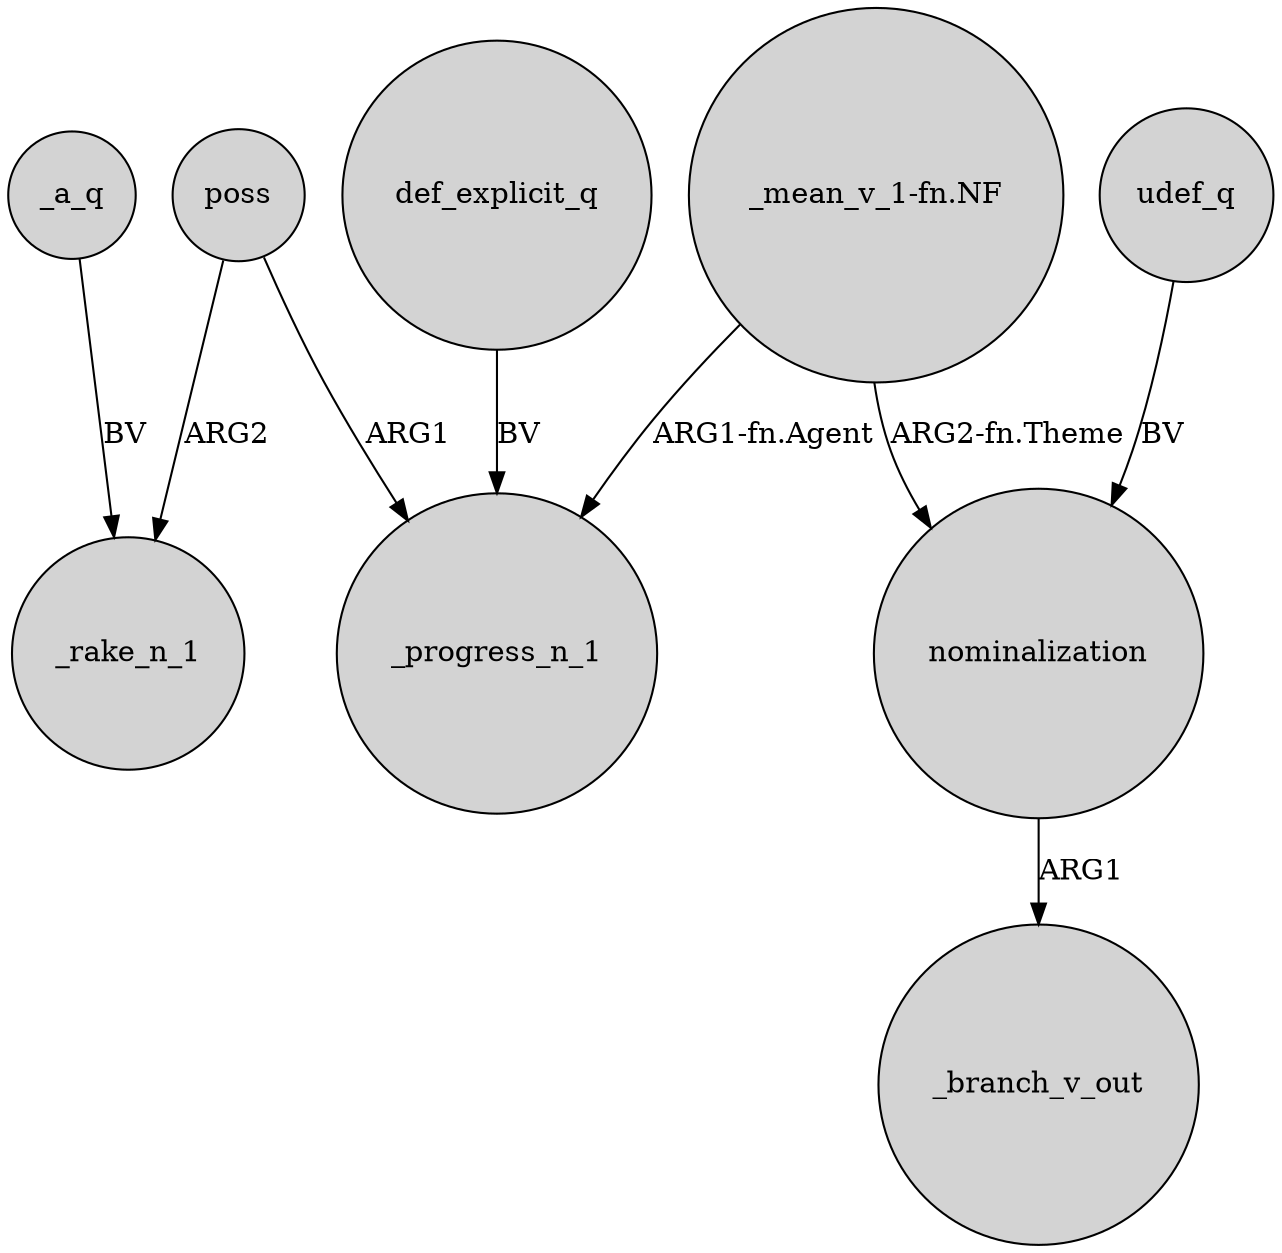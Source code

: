 digraph {
	node [shape=circle style=filled]
	_a_q -> _rake_n_1 [label=BV]
	poss -> _progress_n_1 [label=ARG1]
	poss -> _rake_n_1 [label=ARG2]
	"_mean_v_1-fn.NF" -> nominalization [label="ARG2-fn.Theme"]
	"_mean_v_1-fn.NF" -> _progress_n_1 [label="ARG1-fn.Agent"]
	def_explicit_q -> _progress_n_1 [label=BV]
	nominalization -> _branch_v_out [label=ARG1]
	udef_q -> nominalization [label=BV]
}
